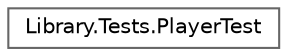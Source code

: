 digraph "Graphical Class Hierarchy"
{
 // INTERACTIVE_SVG=YES
 // LATEX_PDF_SIZE
  bgcolor="transparent";
  edge [fontname=Helvetica,fontsize=10,labelfontname=Helvetica,labelfontsize=10];
  node [fontname=Helvetica,fontsize=10,shape=box,height=0.2,width=0.4];
  rankdir="LR";
  Node0 [id="Node000000",label="Library.Tests.PlayerTest",height=0.2,width=0.4,color="grey40", fillcolor="white", style="filled",URL="$classLibrary_1_1Tests_1_1PlayerTest.html",tooltip=" "];
}
